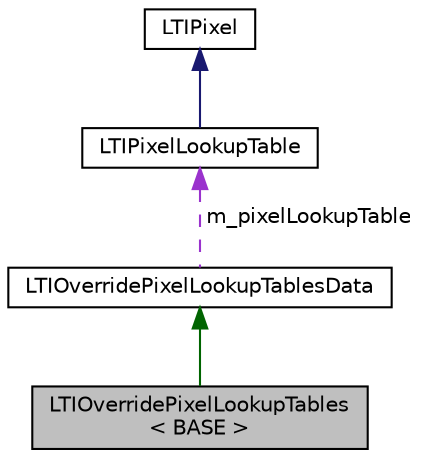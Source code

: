 digraph "LTIOverridePixelLookupTables&lt; BASE &gt;"
{
  bgcolor="transparent";
  edge [fontname="Helvetica",fontsize="10",labelfontname="Helvetica",labelfontsize="10"];
  node [fontname="Helvetica",fontsize="10",shape=record];
  Node1 [label="LTIOverridePixelLookupTables\l\< BASE \>",height=0.2,width=0.4,color="black", fillcolor="grey75", style="filled" fontcolor="black"];
  Node2 -> Node1 [dir="back",color="darkgreen",fontsize="10",style="solid",fontname="Helvetica"];
  Node2 [label="LTIOverridePixelLookupTablesData",height=0.2,width=0.4,color="black",URL="$a00090.html"];
  Node3 -> Node2 [dir="back",color="darkorchid3",fontsize="10",style="dashed",label=" m_pixelLookupTable" ,fontname="Helvetica"];
  Node3 [label="LTIPixelLookupTable",height=0.2,width=0.4,color="black",URL="$a00096.html",tooltip="color lookup table "];
  Node4 -> Node3 [dir="back",color="midnightblue",fontsize="10",style="solid",fontname="Helvetica"];
  Node4 [label="LTIPixel",height=0.2,width=0.4,color="black",URL="$a00095.html",tooltip="basic properties of a pixel "];
}
